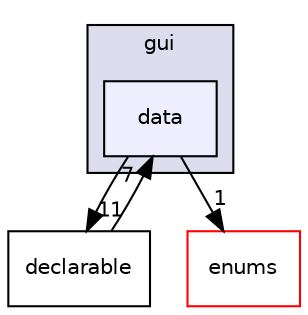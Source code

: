 digraph "Gui/app/include/dnai/models/gui/data" {
  compound=true
  node [ fontsize="10", fontname="Helvetica"];
  edge [ labelfontsize="10", labelfontname="Helvetica"];
  subgraph clusterdir_3b9e0cfe71605b6823f4a600e0b5e647 {
    graph [ bgcolor="#ddddee", pencolor="black", label="gui" fontname="Helvetica", fontsize="10", URL="dir_3b9e0cfe71605b6823f4a600e0b5e647.html"]
  dir_12fc8f6de81f2886dc7d6cf73d45b303 [shape=box, label="data", style="filled", fillcolor="#eeeeff", pencolor="black", URL="dir_12fc8f6de81f2886dc7d6cf73d45b303.html"];
  }
  dir_0168a76ea0e4b71e00e1b832e0ffc3f6 [shape=box label="declarable" URL="dir_0168a76ea0e4b71e00e1b832e0ffc3f6.html"];
  dir_45f79b6c4d98edfd77a3fd47527440d0 [shape=box label="enums" fillcolor="white" style="filled" color="red" URL="dir_45f79b6c4d98edfd77a3fd47527440d0.html"];
  dir_12fc8f6de81f2886dc7d6cf73d45b303->dir_0168a76ea0e4b71e00e1b832e0ffc3f6 [headlabel="11", labeldistance=1.5 headhref="dir_000017_000021.html"];
  dir_12fc8f6de81f2886dc7d6cf73d45b303->dir_45f79b6c4d98edfd77a3fd47527440d0 [headlabel="1", labeldistance=1.5 headhref="dir_000017_000010.html"];
  dir_0168a76ea0e4b71e00e1b832e0ffc3f6->dir_12fc8f6de81f2886dc7d6cf73d45b303 [headlabel="7", labeldistance=1.5 headhref="dir_000021_000017.html"];
}
